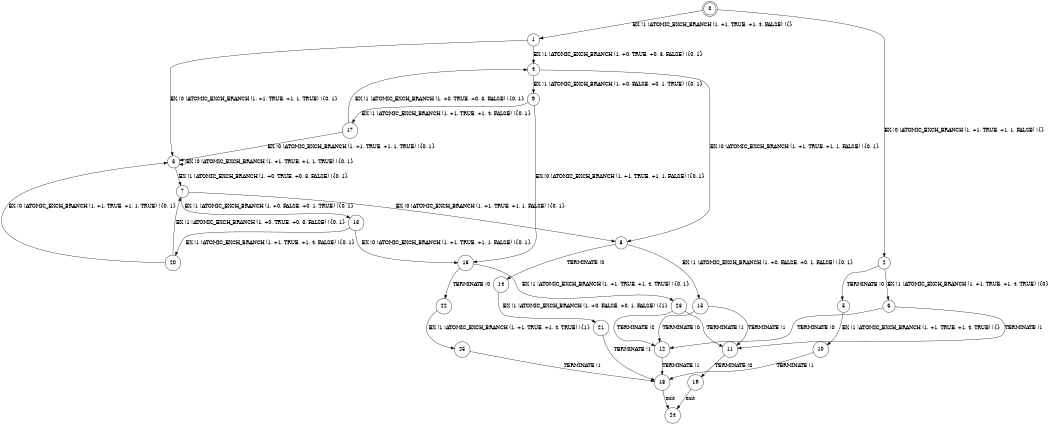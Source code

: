 digraph BCG {
size = "7, 10.5";
center = TRUE;
node [shape = circle];
0 [peripheries = 2];
0 -> 1 [label = "EX !1 !ATOMIC_EXCH_BRANCH (1, +1, TRUE, +1, 4, FALSE) !{}"];
0 -> 2 [label = "EX !0 !ATOMIC_EXCH_BRANCH (1, +1, TRUE, +1, 1, FALSE) !{}"];
1 -> 3 [label = "EX !0 !ATOMIC_EXCH_BRANCH (1, +1, TRUE, +1, 1, TRUE) !{0, 1}"];
1 -> 4 [label = "EX !1 !ATOMIC_EXCH_BRANCH (1, +0, TRUE, +0, 3, FALSE) !{0, 1}"];
2 -> 5 [label = "TERMINATE !0"];
2 -> 6 [label = "EX !1 !ATOMIC_EXCH_BRANCH (1, +1, TRUE, +1, 4, TRUE) !{0}"];
3 -> 7 [label = "EX !1 !ATOMIC_EXCH_BRANCH (1, +0, TRUE, +0, 3, FALSE) !{0, 1}"];
3 -> 3 [label = "EX !0 !ATOMIC_EXCH_BRANCH (1, +1, TRUE, +1, 1, TRUE) !{0, 1}"];
4 -> 8 [label = "EX !0 !ATOMIC_EXCH_BRANCH (1, +1, TRUE, +1, 1, FALSE) !{0, 1}"];
4 -> 9 [label = "EX !1 !ATOMIC_EXCH_BRANCH (1, +0, FALSE, +0, 1, TRUE) !{0, 1}"];
5 -> 10 [label = "EX !1 !ATOMIC_EXCH_BRANCH (1, +1, TRUE, +1, 4, TRUE) !{}"];
6 -> 11 [label = "TERMINATE !1"];
6 -> 12 [label = "TERMINATE !0"];
7 -> 13 [label = "EX !1 !ATOMIC_EXCH_BRANCH (1, +0, FALSE, +0, 1, TRUE) !{0, 1}"];
7 -> 8 [label = "EX !0 !ATOMIC_EXCH_BRANCH (1, +1, TRUE, +1, 1, FALSE) !{0, 1}"];
8 -> 14 [label = "TERMINATE !0"];
8 -> 15 [label = "EX !1 !ATOMIC_EXCH_BRANCH (1, +0, FALSE, +0, 1, FALSE) !{0, 1}"];
9 -> 16 [label = "EX !0 !ATOMIC_EXCH_BRANCH (1, +1, TRUE, +1, 1, FALSE) !{0, 1}"];
9 -> 17 [label = "EX !1 !ATOMIC_EXCH_BRANCH (1, +1, TRUE, +1, 4, FALSE) !{0, 1}"];
10 -> 18 [label = "TERMINATE !1"];
11 -> 19 [label = "TERMINATE !0"];
12 -> 18 [label = "TERMINATE !1"];
13 -> 20 [label = "EX !1 !ATOMIC_EXCH_BRANCH (1, +1, TRUE, +1, 4, FALSE) !{0, 1}"];
13 -> 16 [label = "EX !0 !ATOMIC_EXCH_BRANCH (1, +1, TRUE, +1, 1, FALSE) !{0, 1}"];
14 -> 21 [label = "EX !1 !ATOMIC_EXCH_BRANCH (1, +0, FALSE, +0, 1, FALSE) !{1}"];
15 -> 11 [label = "TERMINATE !1"];
15 -> 12 [label = "TERMINATE !0"];
16 -> 22 [label = "TERMINATE !0"];
16 -> 23 [label = "EX !1 !ATOMIC_EXCH_BRANCH (1, +1, TRUE, +1, 4, TRUE) !{0, 1}"];
17 -> 3 [label = "EX !0 !ATOMIC_EXCH_BRANCH (1, +1, TRUE, +1, 1, TRUE) !{0, 1}"];
17 -> 4 [label = "EX !1 !ATOMIC_EXCH_BRANCH (1, +0, TRUE, +0, 3, FALSE) !{0, 1}"];
18 -> 24 [label = "exit"];
19 -> 24 [label = "exit"];
20 -> 7 [label = "EX !1 !ATOMIC_EXCH_BRANCH (1, +0, TRUE, +0, 3, FALSE) !{0, 1}"];
20 -> 3 [label = "EX !0 !ATOMIC_EXCH_BRANCH (1, +1, TRUE, +1, 1, TRUE) !{0, 1}"];
21 -> 18 [label = "TERMINATE !1"];
22 -> 25 [label = "EX !1 !ATOMIC_EXCH_BRANCH (1, +1, TRUE, +1, 4, TRUE) !{1}"];
23 -> 11 [label = "TERMINATE !1"];
23 -> 12 [label = "TERMINATE !0"];
25 -> 18 [label = "TERMINATE !1"];
}

